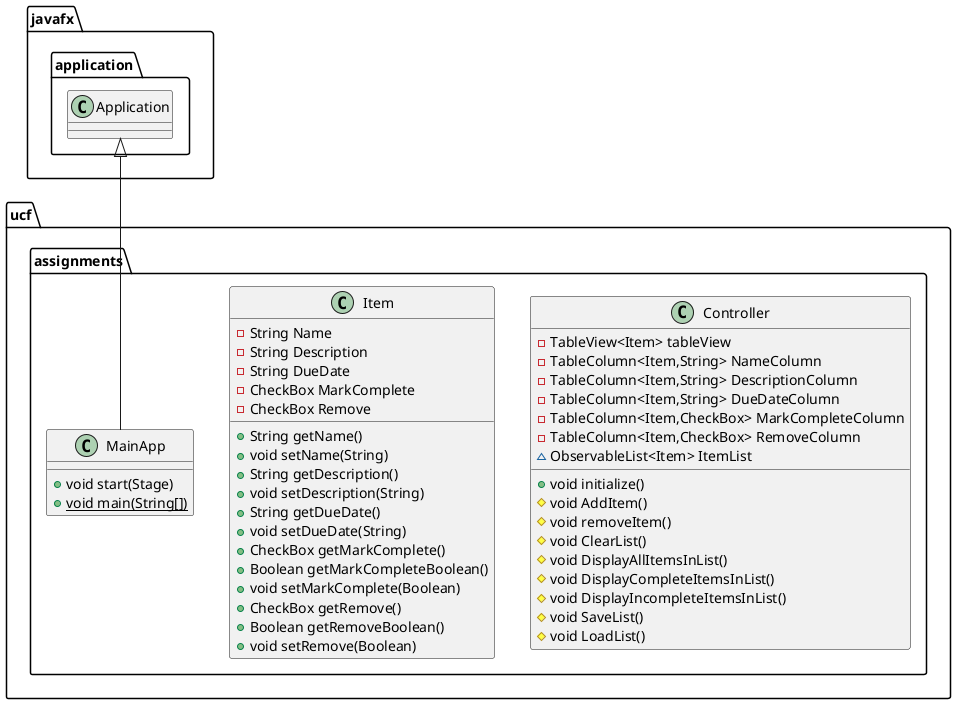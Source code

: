 @startuml
class ucf.assignments.Controller {
- TableView<Item> tableView
- TableColumn<Item,String> NameColumn
- TableColumn<Item,String> DescriptionColumn
- TableColumn<Item,String> DueDateColumn
- TableColumn<Item,CheckBox> MarkCompleteColumn
- TableColumn<Item,CheckBox> RemoveColumn
~ ObservableList<Item> ItemList
+ void initialize()
# void AddItem()
# void removeItem()
# void ClearList()
# void DisplayAllItemsInList()
# void DisplayCompleteItemsInList()
# void DisplayIncompleteItemsInList()
# void SaveList()
# void LoadList()
}
class ucf.assignments.Item {
- String Name
- String Description
- String DueDate
- CheckBox MarkComplete
- CheckBox Remove
+ String getName()
+ void setName(String)
+ String getDescription()
+ void setDescription(String)
+ String getDueDate()
+ void setDueDate(String)
+ CheckBox getMarkComplete()
+ Boolean getMarkCompleteBoolean()
+ void setMarkComplete(Boolean)
+ CheckBox getRemove()
+ Boolean getRemoveBoolean()
+ void setRemove(Boolean)
}
class ucf.assignments.MainApp {
+ void start(Stage)
+ {static} void main(String[])
}


javafx.application.Application <|-- ucf.assignments.MainApp
@enduml